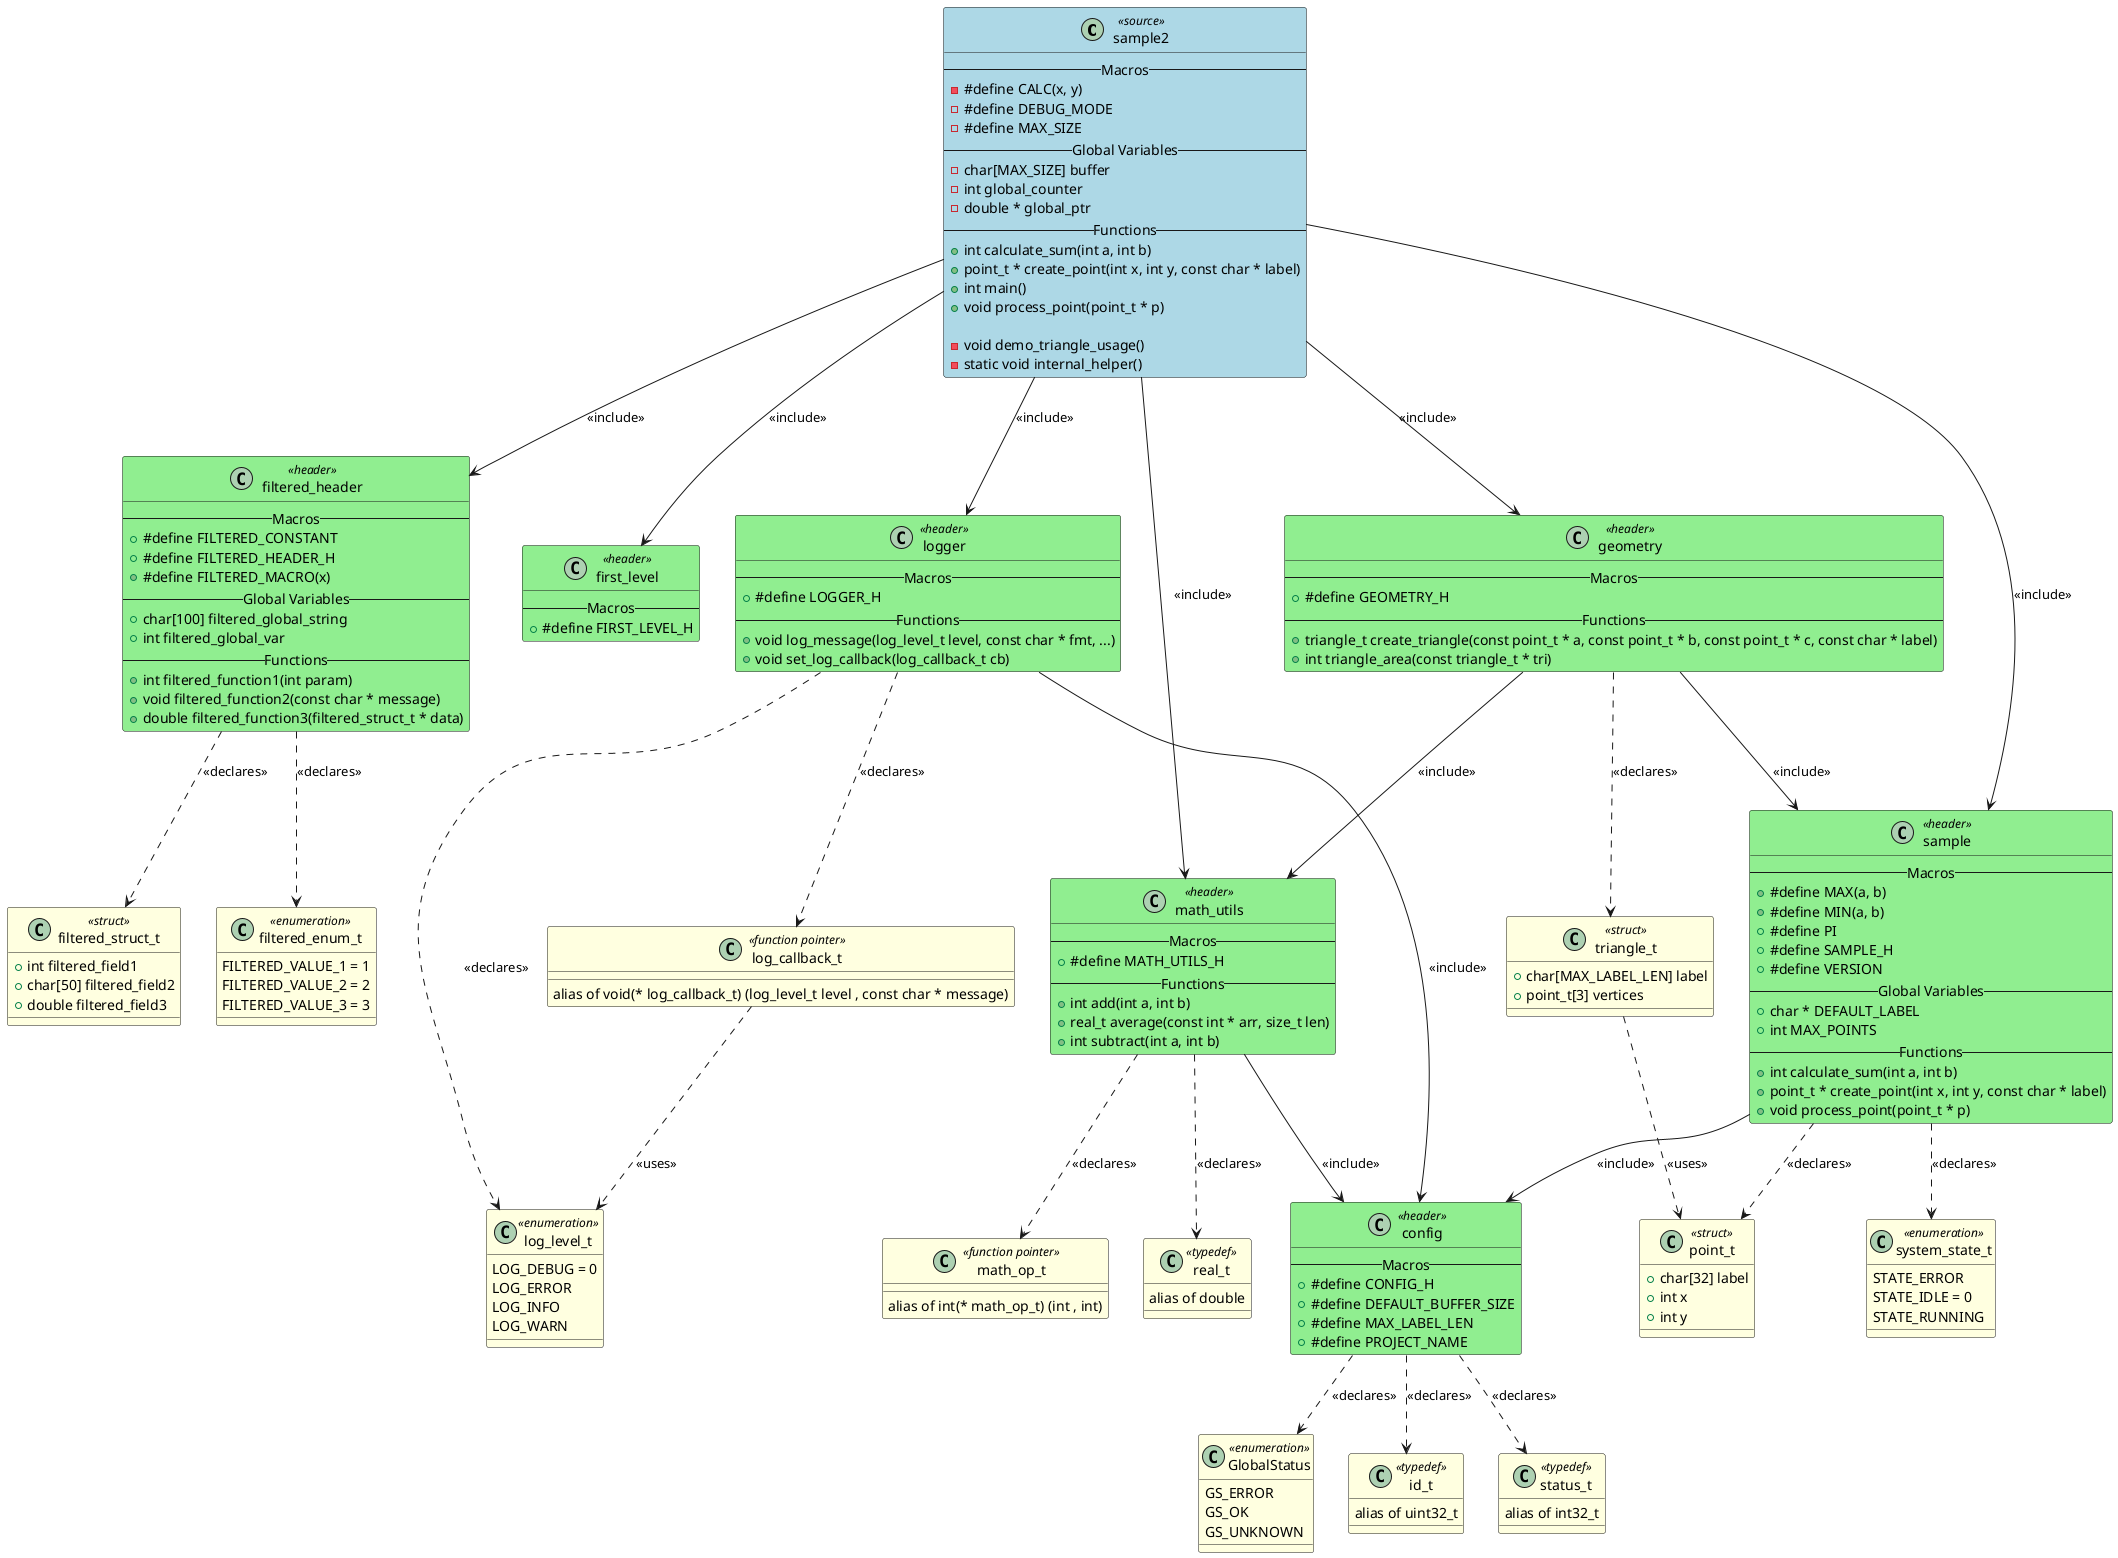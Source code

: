 @startuml sample2

class "sample2" as SAMPLE2 <<source>> #LightBlue
{
    -- Macros --
    - #define CALC(x, y)
    - #define DEBUG_MODE
    - #define MAX_SIZE
    -- Global Variables --
    - char[MAX_SIZE] buffer
    - int global_counter
    - double * global_ptr
    -- Functions --
    + int calculate_sum(int a, int b)
    + point_t * create_point(int x, int y, const char * label)
    + int main()
    + void process_point(point_t * p)

    - void demo_triangle_usage()
    - static void internal_helper()
}

class "config" as HEADER_CONFIG <<header>> #LightGreen
{
    -- Macros --
    + #define CONFIG_H
    + #define DEFAULT_BUFFER_SIZE
    + #define MAX_LABEL_LEN
    + #define PROJECT_NAME
}

class "filtered_header" as HEADER_FILTERED_HEADER <<header>> #LightGreen
{
    -- Macros --
    + #define FILTERED_CONSTANT
    + #define FILTERED_HEADER_H
    + #define FILTERED_MACRO(x)
    -- Global Variables --
    + char[100] filtered_global_string
    + int filtered_global_var
    -- Functions --
    + int filtered_function1(int param)
    + void filtered_function2(const char * message)
    + double filtered_function3(filtered_struct_t * data)
}

class "first_level" as HEADER_FIRST_LEVEL <<header>> #LightGreen
{
    -- Macros --
    + #define FIRST_LEVEL_H
}

class "geometry" as HEADER_GEOMETRY <<header>> #LightGreen
{
    -- Macros --
    + #define GEOMETRY_H
    -- Functions --
    + triangle_t create_triangle(const point_t * a, const point_t * b, const point_t * c, const char * label)
    + int triangle_area(const triangle_t * tri)
}

class "logger" as HEADER_LOGGER <<header>> #LightGreen
{
    -- Macros --
    + #define LOGGER_H
    -- Functions --
    + void log_message(log_level_t level, const char * fmt, ...)
    + void set_log_callback(log_callback_t cb)
}

class "math_utils" as HEADER_MATH_UTILS <<header>> #LightGreen
{
    -- Macros --
    + #define MATH_UTILS_H
    -- Functions --
    + int add(int a, int b)
    + real_t average(const int * arr, size_t len)
    + int subtract(int a, int b)
}

class "sample" as HEADER_SAMPLE <<header>> #LightGreen
{
    -- Macros --
    + #define MAX(a, b)
    + #define MIN(a, b)
    + #define PI
    + #define SAMPLE_H
    + #define VERSION
    -- Global Variables --
    + char * DEFAULT_LABEL
    + int MAX_POINTS
    -- Functions --
    + int calculate_sum(int a, int b)
    + point_t * create_point(int x, int y, const char * label)
    + void process_point(point_t * p)
}

class "GlobalStatus" as TYPEDEF_GLOBALSTATUS <<enumeration>> #LightYellow
{
    GS_ERROR
    GS_OK
    GS_UNKNOWN
}

class "id_t" as TYPEDEF_ID_T <<typedef>> #LightYellow
{
    alias of uint32_t
}

class "status_t" as TYPEDEF_STATUS_T <<typedef>> #LightYellow
{
    alias of int32_t
}

class "filtered_struct_t" as TYPEDEF_FILTERED_STRUCT_T <<struct>> #LightYellow
{
    + int filtered_field1
    + char[50] filtered_field2
    + double filtered_field3
}

class "filtered_enum_t" as TYPEDEF_FILTERED_ENUM_T <<enumeration>> #LightYellow
{
    FILTERED_VALUE_1 = 1
    FILTERED_VALUE_2 = 2
    FILTERED_VALUE_3 = 3
}

class "triangle_t" as TYPEDEF_TRIANGLE_T <<struct>> #LightYellow
{
    + char[MAX_LABEL_LEN] label
    + point_t[3] vertices
}

class "log_level_t" as TYPEDEF_LOG_LEVEL_T <<enumeration>> #LightYellow
{
    LOG_DEBUG = 0
    LOG_ERROR
    LOG_INFO
    LOG_WARN
}

class "log_callback_t" as TYPEDEF_LOG_CALLBACK_T <<function pointer>> #LightYellow
{
    alias of void(* log_callback_t) (log_level_t level , const char * message)
}

class "math_op_t" as TYPEDEF_MATH_OP_T <<function pointer>> #LightYellow
{
    alias of int(* math_op_t) (int , int)
}

class "real_t" as TYPEDEF_REAL_T <<typedef>> #LightYellow
{
    alias of double
}

class "point_t" as TYPEDEF_POINT_T <<struct>> #LightYellow
{
    + char[32] label
    + int x
    + int y
}

class "system_state_t" as TYPEDEF_SYSTEM_STATE_T <<enumeration>> #LightYellow
{
    STATE_ERROR
    STATE_IDLE = 0
    STATE_RUNNING
}


' Include relationships
HEADER_GEOMETRY --> HEADER_MATH_UTILS : <<include>>
HEADER_GEOMETRY --> HEADER_SAMPLE : <<include>>
HEADER_LOGGER --> HEADER_CONFIG : <<include>>
HEADER_MATH_UTILS --> HEADER_CONFIG : <<include>>
HEADER_SAMPLE --> HEADER_CONFIG : <<include>>
SAMPLE2 --> HEADER_FILTERED_HEADER : <<include>>
SAMPLE2 --> HEADER_FIRST_LEVEL : <<include>>
SAMPLE2 --> HEADER_GEOMETRY : <<include>>
SAMPLE2 --> HEADER_LOGGER : <<include>>
SAMPLE2 --> HEADER_MATH_UTILS : <<include>>
SAMPLE2 --> HEADER_SAMPLE : <<include>>

' Declaration relationships
HEADER_CONFIG ..> TYPEDEF_GLOBALSTATUS : <<declares>>
HEADER_CONFIG ..> TYPEDEF_ID_T : <<declares>>
HEADER_CONFIG ..> TYPEDEF_STATUS_T : <<declares>>
HEADER_FILTERED_HEADER ..> TYPEDEF_FILTERED_STRUCT_T : <<declares>>
HEADER_FILTERED_HEADER ..> TYPEDEF_FILTERED_ENUM_T : <<declares>>
HEADER_GEOMETRY ..> TYPEDEF_TRIANGLE_T : <<declares>>
HEADER_LOGGER ..> TYPEDEF_LOG_LEVEL_T : <<declares>>
HEADER_LOGGER ..> TYPEDEF_LOG_CALLBACK_T : <<declares>>
HEADER_MATH_UTILS ..> TYPEDEF_MATH_OP_T : <<declares>>
HEADER_MATH_UTILS ..> TYPEDEF_REAL_T : <<declares>>
HEADER_SAMPLE ..> TYPEDEF_POINT_T : <<declares>>
HEADER_SAMPLE ..> TYPEDEF_SYSTEM_STATE_T : <<declares>>

' Uses relationships
TYPEDEF_TRIANGLE_T ..> TYPEDEF_POINT_T : <<uses>>
TYPEDEF_LOG_CALLBACK_T ..> TYPEDEF_LOG_LEVEL_T : <<uses>>

@enduml